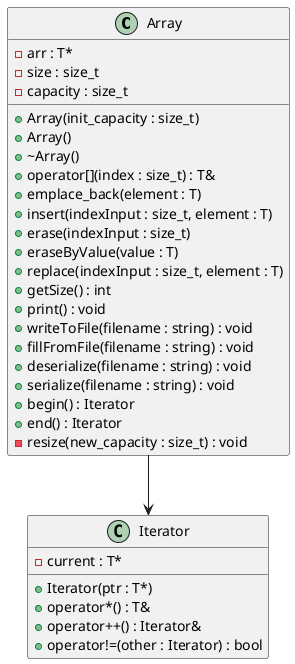 @startuml

class Array {
    - arr : T*
    - size : size_t
    - capacity : size_t

    + Array(init_capacity : size_t)
    + Array()
    + ~Array()
    + operator[](index : size_t) : T&
    + emplace_back(element : T)
    + insert(indexInput : size_t, element : T)
    + erase(indexInput : size_t)
    + eraseByValue(value : T)
    + replace(indexInput : size_t, element : T)
    + getSize() : int
    + print() : void
    + writeToFile(filename : string) : void
    + fillFromFile(filename : string) : void
    + deserialize(filename : string) : void
    + serialize(filename : string) : void
    + begin() : Iterator
    + end() : Iterator
    - resize(new_capacity : size_t) : void
}

class Iterator {
    - current : T*
    + Iterator(ptr : T*)
    + operator*() : T&
    + operator++() : Iterator&
    + operator!=(other : Iterator) : bool
}

Array --> Iterator

@enduml
